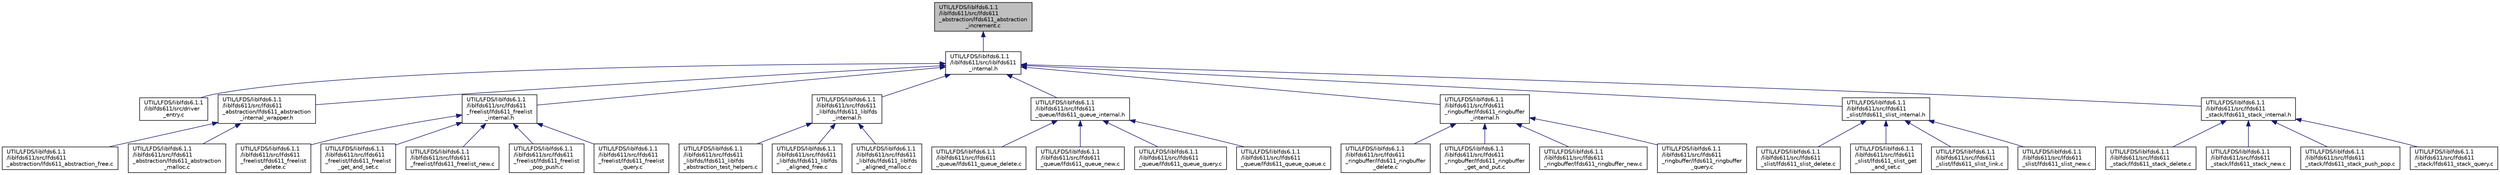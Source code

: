 digraph "UTIL/LFDS/liblfds6.1.1/liblfds611/src/lfds611_abstraction/lfds611_abstraction_increment.c"
{
 // LATEX_PDF_SIZE
  edge [fontname="Helvetica",fontsize="10",labelfontname="Helvetica",labelfontsize="10"];
  node [fontname="Helvetica",fontsize="10",shape=record];
  Node1 [label="UTIL/LFDS/liblfds6.1.1\l/liblfds611/src/lfds611\l_abstraction/lfds611_abstraction\l_increment.c",height=0.2,width=0.4,color="black", fillcolor="grey75", style="filled", fontcolor="black",tooltip=" "];
  Node1 -> Node2 [dir="back",color="midnightblue",fontsize="10",style="solid",fontname="Helvetica"];
  Node2 [label="UTIL/LFDS/liblfds6.1.1\l/liblfds611/src/liblfds611\l_internal.h",height=0.2,width=0.4,color="black", fillcolor="white", style="filled",URL="$liblfds611__internal_8h.html",tooltip=" "];
  Node2 -> Node3 [dir="back",color="midnightblue",fontsize="10",style="solid",fontname="Helvetica"];
  Node3 [label="UTIL/LFDS/liblfds6.1.1\l/liblfds611/src/driver\l_entry.c",height=0.2,width=0.4,color="black", fillcolor="white", style="filled",URL="$liblfds6_81_81_2liblfds611_2src_2driver__entry_8c.html",tooltip=" "];
  Node2 -> Node4 [dir="back",color="midnightblue",fontsize="10",style="solid",fontname="Helvetica"];
  Node4 [label="UTIL/LFDS/liblfds6.1.1\l/liblfds611/src/lfds611\l_abstraction/lfds611_abstraction\l_internal_wrapper.h",height=0.2,width=0.4,color="black", fillcolor="white", style="filled",URL="$lfds611__abstraction__internal__wrapper_8h.html",tooltip=" "];
  Node4 -> Node5 [dir="back",color="midnightblue",fontsize="10",style="solid",fontname="Helvetica"];
  Node5 [label="UTIL/LFDS/liblfds6.1.1\l/liblfds611/src/lfds611\l_abstraction/lfds611_abstraction_free.c",height=0.2,width=0.4,color="black", fillcolor="white", style="filled",URL="$lfds611__abstraction__free_8c.html",tooltip=" "];
  Node4 -> Node6 [dir="back",color="midnightblue",fontsize="10",style="solid",fontname="Helvetica"];
  Node6 [label="UTIL/LFDS/liblfds6.1.1\l/liblfds611/src/lfds611\l_abstraction/lfds611_abstraction\l_malloc.c",height=0.2,width=0.4,color="black", fillcolor="white", style="filled",URL="$lfds611__abstraction__malloc_8c.html",tooltip=" "];
  Node2 -> Node7 [dir="back",color="midnightblue",fontsize="10",style="solid",fontname="Helvetica"];
  Node7 [label="UTIL/LFDS/liblfds6.1.1\l/liblfds611/src/lfds611\l_freelist/lfds611_freelist\l_internal.h",height=0.2,width=0.4,color="black", fillcolor="white", style="filled",URL="$lfds611__freelist__internal_8h.html",tooltip=" "];
  Node7 -> Node8 [dir="back",color="midnightblue",fontsize="10",style="solid",fontname="Helvetica"];
  Node8 [label="UTIL/LFDS/liblfds6.1.1\l/liblfds611/src/lfds611\l_freelist/lfds611_freelist\l_delete.c",height=0.2,width=0.4,color="black", fillcolor="white", style="filled",URL="$lfds611__freelist__delete_8c.html",tooltip=" "];
  Node7 -> Node9 [dir="back",color="midnightblue",fontsize="10",style="solid",fontname="Helvetica"];
  Node9 [label="UTIL/LFDS/liblfds6.1.1\l/liblfds611/src/lfds611\l_freelist/lfds611_freelist\l_get_and_set.c",height=0.2,width=0.4,color="black", fillcolor="white", style="filled",URL="$lfds611__freelist__get__and__set_8c.html",tooltip=" "];
  Node7 -> Node10 [dir="back",color="midnightblue",fontsize="10",style="solid",fontname="Helvetica"];
  Node10 [label="UTIL/LFDS/liblfds6.1.1\l/liblfds611/src/lfds611\l_freelist/lfds611_freelist_new.c",height=0.2,width=0.4,color="black", fillcolor="white", style="filled",URL="$lfds611__freelist__new_8c.html",tooltip=" "];
  Node7 -> Node11 [dir="back",color="midnightblue",fontsize="10",style="solid",fontname="Helvetica"];
  Node11 [label="UTIL/LFDS/liblfds6.1.1\l/liblfds611/src/lfds611\l_freelist/lfds611_freelist\l_pop_push.c",height=0.2,width=0.4,color="black", fillcolor="white", style="filled",URL="$lfds611__freelist__pop__push_8c.html",tooltip=" "];
  Node7 -> Node12 [dir="back",color="midnightblue",fontsize="10",style="solid",fontname="Helvetica"];
  Node12 [label="UTIL/LFDS/liblfds6.1.1\l/liblfds611/src/lfds611\l_freelist/lfds611_freelist\l_query.c",height=0.2,width=0.4,color="black", fillcolor="white", style="filled",URL="$lfds611__freelist__query_8c.html",tooltip=" "];
  Node2 -> Node13 [dir="back",color="midnightblue",fontsize="10",style="solid",fontname="Helvetica"];
  Node13 [label="UTIL/LFDS/liblfds6.1.1\l/liblfds611/src/lfds611\l_liblfds/lfds611_liblfds\l_internal.h",height=0.2,width=0.4,color="black", fillcolor="white", style="filled",URL="$lfds611__liblfds__internal_8h.html",tooltip=" "];
  Node13 -> Node14 [dir="back",color="midnightblue",fontsize="10",style="solid",fontname="Helvetica"];
  Node14 [label="UTIL/LFDS/liblfds6.1.1\l/liblfds611/src/lfds611\l_liblfds/lfds611_liblfds\l_abstraction_test_helpers.c",height=0.2,width=0.4,color="black", fillcolor="white", style="filled",URL="$lfds611__liblfds__abstraction__test__helpers_8c.html",tooltip=" "];
  Node13 -> Node15 [dir="back",color="midnightblue",fontsize="10",style="solid",fontname="Helvetica"];
  Node15 [label="UTIL/LFDS/liblfds6.1.1\l/liblfds611/src/lfds611\l_liblfds/lfds611_liblfds\l_aligned_free.c",height=0.2,width=0.4,color="black", fillcolor="white", style="filled",URL="$lfds611__liblfds__aligned__free_8c.html",tooltip=" "];
  Node13 -> Node16 [dir="back",color="midnightblue",fontsize="10",style="solid",fontname="Helvetica"];
  Node16 [label="UTIL/LFDS/liblfds6.1.1\l/liblfds611/src/lfds611\l_liblfds/lfds611_liblfds\l_aligned_malloc.c",height=0.2,width=0.4,color="black", fillcolor="white", style="filled",URL="$lfds611__liblfds__aligned__malloc_8c.html",tooltip=" "];
  Node2 -> Node17 [dir="back",color="midnightblue",fontsize="10",style="solid",fontname="Helvetica"];
  Node17 [label="UTIL/LFDS/liblfds6.1.1\l/liblfds611/src/lfds611\l_queue/lfds611_queue_internal.h",height=0.2,width=0.4,color="black", fillcolor="white", style="filled",URL="$lfds611__queue__internal_8h.html",tooltip=" "];
  Node17 -> Node18 [dir="back",color="midnightblue",fontsize="10",style="solid",fontname="Helvetica"];
  Node18 [label="UTIL/LFDS/liblfds6.1.1\l/liblfds611/src/lfds611\l_queue/lfds611_queue_delete.c",height=0.2,width=0.4,color="black", fillcolor="white", style="filled",URL="$lfds611__queue__delete_8c.html",tooltip=" "];
  Node17 -> Node19 [dir="back",color="midnightblue",fontsize="10",style="solid",fontname="Helvetica"];
  Node19 [label="UTIL/LFDS/liblfds6.1.1\l/liblfds611/src/lfds611\l_queue/lfds611_queue_new.c",height=0.2,width=0.4,color="black", fillcolor="white", style="filled",URL="$lfds611__queue__new_8c.html",tooltip=" "];
  Node17 -> Node20 [dir="back",color="midnightblue",fontsize="10",style="solid",fontname="Helvetica"];
  Node20 [label="UTIL/LFDS/liblfds6.1.1\l/liblfds611/src/lfds611\l_queue/lfds611_queue_query.c",height=0.2,width=0.4,color="black", fillcolor="white", style="filled",URL="$lfds611__queue__query_8c.html",tooltip=" "];
  Node17 -> Node21 [dir="back",color="midnightblue",fontsize="10",style="solid",fontname="Helvetica"];
  Node21 [label="UTIL/LFDS/liblfds6.1.1\l/liblfds611/src/lfds611\l_queue/lfds611_queue_queue.c",height=0.2,width=0.4,color="black", fillcolor="white", style="filled",URL="$lfds611__queue__queue_8c.html",tooltip=" "];
  Node2 -> Node22 [dir="back",color="midnightblue",fontsize="10",style="solid",fontname="Helvetica"];
  Node22 [label="UTIL/LFDS/liblfds6.1.1\l/liblfds611/src/lfds611\l_ringbuffer/lfds611_ringbuffer\l_internal.h",height=0.2,width=0.4,color="black", fillcolor="white", style="filled",URL="$lfds611__ringbuffer__internal_8h.html",tooltip=" "];
  Node22 -> Node23 [dir="back",color="midnightblue",fontsize="10",style="solid",fontname="Helvetica"];
  Node23 [label="UTIL/LFDS/liblfds6.1.1\l/liblfds611/src/lfds611\l_ringbuffer/lfds611_ringbuffer\l_delete.c",height=0.2,width=0.4,color="black", fillcolor="white", style="filled",URL="$lfds611__ringbuffer__delete_8c.html",tooltip=" "];
  Node22 -> Node24 [dir="back",color="midnightblue",fontsize="10",style="solid",fontname="Helvetica"];
  Node24 [label="UTIL/LFDS/liblfds6.1.1\l/liblfds611/src/lfds611\l_ringbuffer/lfds611_ringbuffer\l_get_and_put.c",height=0.2,width=0.4,color="black", fillcolor="white", style="filled",URL="$lfds611__ringbuffer__get__and__put_8c.html",tooltip=" "];
  Node22 -> Node25 [dir="back",color="midnightblue",fontsize="10",style="solid",fontname="Helvetica"];
  Node25 [label="UTIL/LFDS/liblfds6.1.1\l/liblfds611/src/lfds611\l_ringbuffer/lfds611_ringbuffer_new.c",height=0.2,width=0.4,color="black", fillcolor="white", style="filled",URL="$lfds611__ringbuffer__new_8c.html",tooltip=" "];
  Node22 -> Node26 [dir="back",color="midnightblue",fontsize="10",style="solid",fontname="Helvetica"];
  Node26 [label="UTIL/LFDS/liblfds6.1.1\l/liblfds611/src/lfds611\l_ringbuffer/lfds611_ringbuffer\l_query.c",height=0.2,width=0.4,color="black", fillcolor="white", style="filled",URL="$lfds611__ringbuffer__query_8c.html",tooltip=" "];
  Node2 -> Node27 [dir="back",color="midnightblue",fontsize="10",style="solid",fontname="Helvetica"];
  Node27 [label="UTIL/LFDS/liblfds6.1.1\l/liblfds611/src/lfds611\l_slist/lfds611_slist_internal.h",height=0.2,width=0.4,color="black", fillcolor="white", style="filled",URL="$lfds611__slist__internal_8h.html",tooltip=" "];
  Node27 -> Node28 [dir="back",color="midnightblue",fontsize="10",style="solid",fontname="Helvetica"];
  Node28 [label="UTIL/LFDS/liblfds6.1.1\l/liblfds611/src/lfds611\l_slist/lfds611_slist_delete.c",height=0.2,width=0.4,color="black", fillcolor="white", style="filled",URL="$lfds611__slist__delete_8c.html",tooltip=" "];
  Node27 -> Node29 [dir="back",color="midnightblue",fontsize="10",style="solid",fontname="Helvetica"];
  Node29 [label="UTIL/LFDS/liblfds6.1.1\l/liblfds611/src/lfds611\l_slist/lfds611_slist_get\l_and_set.c",height=0.2,width=0.4,color="black", fillcolor="white", style="filled",URL="$lfds611__slist__get__and__set_8c.html",tooltip=" "];
  Node27 -> Node30 [dir="back",color="midnightblue",fontsize="10",style="solid",fontname="Helvetica"];
  Node30 [label="UTIL/LFDS/liblfds6.1.1\l/liblfds611/src/lfds611\l_slist/lfds611_slist_link.c",height=0.2,width=0.4,color="black", fillcolor="white", style="filled",URL="$lfds611__slist__link_8c.html",tooltip=" "];
  Node27 -> Node31 [dir="back",color="midnightblue",fontsize="10",style="solid",fontname="Helvetica"];
  Node31 [label="UTIL/LFDS/liblfds6.1.1\l/liblfds611/src/lfds611\l_slist/lfds611_slist_new.c",height=0.2,width=0.4,color="black", fillcolor="white", style="filled",URL="$lfds611__slist__new_8c.html",tooltip=" "];
  Node2 -> Node32 [dir="back",color="midnightblue",fontsize="10",style="solid",fontname="Helvetica"];
  Node32 [label="UTIL/LFDS/liblfds6.1.1\l/liblfds611/src/lfds611\l_stack/lfds611_stack_internal.h",height=0.2,width=0.4,color="black", fillcolor="white", style="filled",URL="$lfds611__stack__internal_8h.html",tooltip=" "];
  Node32 -> Node33 [dir="back",color="midnightblue",fontsize="10",style="solid",fontname="Helvetica"];
  Node33 [label="UTIL/LFDS/liblfds6.1.1\l/liblfds611/src/lfds611\l_stack/lfds611_stack_delete.c",height=0.2,width=0.4,color="black", fillcolor="white", style="filled",URL="$lfds611__stack__delete_8c.html",tooltip=" "];
  Node32 -> Node34 [dir="back",color="midnightblue",fontsize="10",style="solid",fontname="Helvetica"];
  Node34 [label="UTIL/LFDS/liblfds6.1.1\l/liblfds611/src/lfds611\l_stack/lfds611_stack_new.c",height=0.2,width=0.4,color="black", fillcolor="white", style="filled",URL="$lfds611__stack__new_8c.html",tooltip=" "];
  Node32 -> Node35 [dir="back",color="midnightblue",fontsize="10",style="solid",fontname="Helvetica"];
  Node35 [label="UTIL/LFDS/liblfds6.1.1\l/liblfds611/src/lfds611\l_stack/lfds611_stack_push_pop.c",height=0.2,width=0.4,color="black", fillcolor="white", style="filled",URL="$lfds611__stack__push__pop_8c.html",tooltip=" "];
  Node32 -> Node36 [dir="back",color="midnightblue",fontsize="10",style="solid",fontname="Helvetica"];
  Node36 [label="UTIL/LFDS/liblfds6.1.1\l/liblfds611/src/lfds611\l_stack/lfds611_stack_query.c",height=0.2,width=0.4,color="black", fillcolor="white", style="filled",URL="$lfds611__stack__query_8c.html",tooltip=" "];
}
